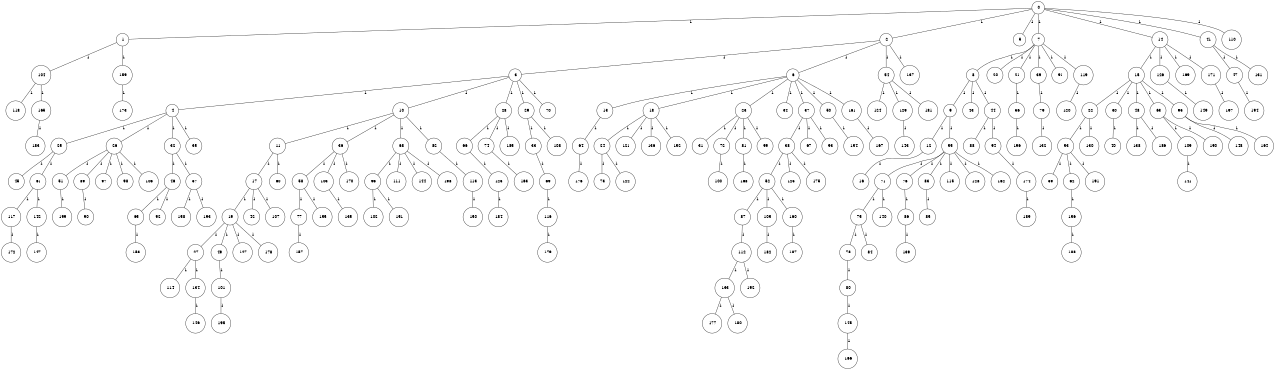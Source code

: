 graph G {
size="8.5,11;"
ratio = "expand;"
fixedsize="true;"
overlap="scale;"
node[shape=circle,width=.12,hight=.12,fontsize=12]
edge[fontsize=12]

0[label=" 0" color=black, pos="1.7929988,0.0016663303!"];
1[label=" 1" color=black, pos="0.049916535,2.9215915!"];
2[label=" 2" color=black, pos="2.2987195,1.9863028!"];
3[label=" 3" color=black, pos="0.012162194,2.6791303!"];
4[label=" 4" color=black, pos="1.2180493,1.6295114!"];
5[label=" 5" color=black, pos="0.49276998,1.3547225!"];
6[label=" 6" color=black, pos="2.7942734,1.2055591!"];
7[label=" 7" color=black, pos="1.9929406,1.1084273!"];
8[label=" 8" color=black, pos="2.1375326,2.4226113!"];
9[label=" 9" color=black, pos="0.12122932,0.59829197!"];
10[label=" 10" color=black, pos="1.9945653,2.9458426!"];
11[label=" 11" color=black, pos="1.9967773,1.6204342!"];
12[label=" 12" color=black, pos="0.39936808,0.92468293!"];
13[label=" 13" color=black, pos="2.266602,0.66894923!"];
14[label=" 14" color=black, pos="2.8704741,1.9350174!"];
15[label=" 15" color=black, pos="0.58008696,1.6493542!"];
16[label=" 16" color=black, pos="1.1535382,2.9050688!"];
17[label=" 17" color=black, pos="0.41616835,2.6947163!"];
18[label=" 18" color=black, pos="2.0879555,2.4174611!"];
19[label=" 19" color=black, pos="0.26553171,2.2995594!"];
20[label=" 20" color=black, pos="1.2878409,0.55703785!"];
21[label=" 21" color=black, pos="1.5036478,1.6153183!"];
22[label=" 22" color=black, pos="0.10049541,2.2375366!"];
23[label=" 23" color=black, pos="1.5937803,2.398202!"];
24[label=" 24" color=black, pos="0.95885629,1.022086!"];
25[label=" 25" color=black, pos="0.80663152,0.78575828!"];
26[label=" 26" color=black, pos="0.35736123,2.9793199!"];
27[label=" 27" color=black, pos="2.2411147,1.2877927!"];
28[label=" 28" color=black, pos="1.5031216,2.0833986!"];
29[label=" 29" color=black, pos="0.070817672,2.3808912!"];
30[label=" 30" color=black, pos="1.2490525,1.8518955!"];
31[label=" 31" color=black, pos="1.5053186,0.5901512!"];
32[label=" 32" color=black, pos="2.5533682,2.8391995!"];
33[label=" 33" color=black, pos="0.32903953,0.2545868!"];
34[label=" 34" color=black, pos="2.8281772,0.30929371!"];
35[label=" 35" color=black, pos="1.512786,2.5982476!"];
36[label=" 36" color=black, pos="1.441917,0.022676947!"];
37[label=" 37" color=black, pos="2.380363,1.6840478!"];
38[label=" 38" color=black, pos="2.021996,1.4722482!"];
39[label=" 39" color=black, pos="1.7860407,2.9914894!"];
40[label=" 40" color=black, pos="1.6746366,1.6994087!"];
41[label=" 41" color=black, pos="2.4556467,1.6900769!"];
42[label=" 42" color=black, pos="2.1879021,0.35311579!"];
43[label=" 43" color=black, pos="0.59645702,2.7165957!"];
44[label=" 44" color=black, pos="2.6330095,0.55110875!"];
45[label=" 45" color=black, pos="0.14284081,1.6427879!"];
46[label=" 46" color=black, pos="1.7710998,0.69215137!"];
47[label=" 47" color=black, pos="2.1774355,2.8965494!"];
48[label=" 48" color=black, pos="2.5143297,0.85574821!"];
49[label=" 49" color=black, pos="2.5499535,2.2538003!"];
50[label=" 50" color=black, pos="1.5451957,2.4385438!"];
51[label=" 51" color=black, pos="1.5582795,0.18002674!"];
52[label=" 52" color=black, pos="2.8944121,1.2046614!"];
53[label=" 53" color=black, pos="2.966292,0.20208972!"];
54[label=" 54" color=black, pos="1.9624855,0.29453233!"];
55[label=" 55" color=black, pos="2.5778819,0.99199307!"];
56[label=" 56" color=black, pos="0.78703982,1.062188!"];
57[label=" 57" color=black, pos="2.3935664,1.074849!"];
58[label=" 58" color=black, pos="2.9229044,1.0804147!"];
59[label=" 59" color=black, pos="0.6685323,2.6724728!"];
60[label=" 60" color=black, pos="1.9915769,0.60019732!"];
61[label=" 61" color=black, pos="2.7245836,0.6952608!"];
62[label=" 62" color=black, pos="2.6965281,1.8269901!"];
63[label=" 63" color=black, pos="1.1808749,0.36662164!"];
64[label=" 64" color=black, pos="0.6667244,2.304908!"];
65[label=" 65" color=black, pos="1.744798,1.9990528!"];
66[label=" 66" color=black, pos="2.8931499,2.1488863!"];
67[label=" 67" color=black, pos="1.3399089,0.12462661!"];
68[label=" 68" color=black, pos="2.6984934,0.28935485!"];
69[label=" 69" color=black, pos="2.527111,1.1101461!"];
70[label=" 70" color=black, pos="0.97440878,0.49804912!"];
71[label=" 71" color=black, pos="1.7561193,0.12319835!"];
72[label=" 72" color=black, pos="2.2934804,0.48313441!"];
73[label=" 73" color=black, pos="0.80786348,2.7059809!"];
74[label=" 74" color=black, pos="1.5616547,0.26269559!"];
75[label=" 75" color=black, pos="1.6762264,1.2330495!"];
76[label=" 76" color=black, pos="0.11214612,0.79779673!"];
77[label=" 77" color=black, pos="1.50702,1.8628962!"];
78[label=" 78" color=black, pos="2.8450789,2.6367124!"];
79[label=" 79" color=black, pos="1.2256161,0.024041834!"];
80[label=" 80" color=black, pos="0.18801718,1.557375!"];
81[label=" 81" color=black, pos="2.9893634,2.696894!"];
82[label=" 82" color=black, pos="0.11822308,1.4525818!"];
83[label=" 83" color=black, pos="1.3469118,0.16916917!"];
84[label=" 84" color=black, pos="0.20803559,0.098315013!"];
85[label=" 85" color=black, pos="0.87490871,2.1964843!"];
86[label=" 86" color=black, pos="1.3221565,1.3211858!"];
87[label=" 87" color=black, pos="0.59310755,1.066869!"];
88[label=" 88" color=black, pos="0.8524039,0.77700538!"];
89[label=" 89" color=black, pos="0.88759984,2.3927855!"];
90[label=" 90" color=black, pos="0.43348904,1.8002723!"];
91[label=" 91" color=black, pos="1.5309985,2.2394588!"];
92[label=" 92" color=black, pos="1.9364074,2.4540896!"];
93[label=" 93" color=black, pos="2.298985,2.5313038!"];
94[label=" 94" color=black, pos="2.4837708,0.16891399!"];
95[label=" 95" color=black, pos="1.1977172,2.858003!"];
96[label=" 96" color=black, pos="1.860027,1.8918885!"];
97[label=" 97" color=black, pos="0.10890783,1.7534498!"];
98[label=" 98" color=black, pos="2.1300412,1.3227977!"];
99[label=" 99" color=black, pos="1.5231636,2.4000737!"];
100[label=" 100" color=black, pos="1.9000303,0.27088717!"];
101[label=" 101" color=black, pos="2.5047373,0.8201568!"];
102[label=" 102" color=black, pos="1.6546805,2.0653864!"];
103[label=" 103" color=black, pos="1.2248538,2.9025188!"];
104[label=" 104" color=black, pos="2.5583978,2.8325076!"];
105[label=" 105" color=black, pos="2.0790812,2.2097025!"];
106[label=" 106" color=black, pos="0.1396795,0.87016206!"];
107[label=" 107" color=black, pos="2.0947568,1.1224142!"];
108[label=" 108" color=black, pos="0.1243991,0.19380248!"];
109[label=" 109" color=black, pos="0.19549226,2.6176445!"];
110[label=" 110" color=black, pos="0.0030300799,2.7025705!"];
111[label=" 111" color=black, pos="2.6064203,0.3127647!"];
112[label=" 112" color=black, pos="2.3994966,1.8321237!"];
113[label=" 113" color=black, pos="0.73122974,0.68770029!"];
114[label=" 114" color=black, pos="2.5743265,2.5337524!"];
115[label=" 115" color=black, pos="2.8280981,0.66387046!"];
116[label=" 116" color=black, pos="1.0494679,0.58163361!"];
117[label=" 117" color=black, pos="0.87163221,0.095132863!"];
118[label=" 118" color=black, pos="0.88230896,1.1025462!"];
119[label=" 119" color=black, pos="1.4027927,0.6535473!"];
120[label=" 120" color=black, pos="0.56058323,0.28086716!"];
121[label=" 121" color=black, pos="0.52749728,1.1627222!"];
122[label=" 122" color=black, pos="0.52642979,2.7709071!"];
123[label=" 123" color=black, pos="2.3526411,1.3070251!"];
124[label=" 124" color=black, pos="1.2924505,0.64706906!"];
125[label=" 125" color=black, pos="2.0879368,1.038745!"];
126[label=" 126" color=black, pos="1.5399053,1.458975!"];
127[label=" 127" color=black, pos="0.55660208,1.7449872!"];
128[label=" 128" color=black, pos="0.5981933,1.4089983!"];
129[label=" 129" color=black, pos="2.9944218,1.2275144!"];
130[label=" 130" color=black, pos="2.2681951,2.8753795!"];
131[label=" 131" color=black, pos="2.4331991,1.0229451!"];
132[label=" 132" color=black, pos="0.071063318,1.8897323!"];
133[label=" 133" color=black, pos="0.4122161,1.1292459!"];
134[label=" 134" color=black, pos="1.0697685,2.8948193!"];
135[label=" 135" color=black, pos="1.7007431,0.74355589!"];
136[label=" 136" color=black, pos="2.6656609,2.424627!"];
137[label=" 137" color=black, pos="1.7242747,0.18093431!"];
138[label=" 138" color=black, pos="2.6505629,2.6133059!"];
139[label=" 139" color=black, pos="1.2387184,0.80941155!"];
140[label=" 140" color=black, pos="1.3062652,1.4687819!"];
141[label=" 141" color=black, pos="2.6276211,2.6706027!"];
142[label=" 142" color=black, pos="2.1862486,2.3237602!"];
143[label=" 143" color=black, pos="1.2052284,2.1859282!"];
144[label=" 144" color=black, pos="2.2198703,0.53097199!"];
145[label=" 145" color=black, pos="0.26269664,2.9366147!"];
146[label=" 146" color=black, pos="2.7682201,2.9970215!"];
147[label=" 147" color=black, pos="1.1861716,1.3167203!"];
148[label=" 148" color=black, pos="0.50557691,0.21091812!"];
149[label=" 149" color=black, pos="1.3835299,1.8305877!"];
150[label=" 150" color=black, pos="1.4469427,2.4567703!"];
151[label=" 151" color=black, pos="2.2216639,0.52306046!"];
152[label=" 152" color=black, pos="2.2532537,0.38567914!"];
153[label=" 153" color=black, pos="0.76593876,2.4292099!"];
154[label=" 154" color=black, pos="1.8722144,2.5410974!"];
155[label=" 155" color=black, pos="0.23266454,0.55082287!"];
156[label=" 156" color=black, pos="1.6433199,0.87143947!"];
157[label=" 157" color=black, pos="1.6432618,2.5966284!"];
158[label=" 158" color=black, pos="2.856375,0.74237565!"];
159[label=" 159" color=black, pos="1.6960972,1.5195731!"];
160[label=" 160" color=black, pos="2.3194686,0.46530136!"];
161[label=" 161" color=black, pos="0.22754607,1.6195662!"];
162[label=" 162" color=black, pos="2.3207428,2.1581465!"];
163[label=" 163" color=black, pos="0.018481402,2.2916487!"];
164[label=" 164" color=black, pos="2.4707104,0.68865118!"];
165[label=" 165" color=black, pos="0.86511532,1.2041767!"];
166[label=" 166" color=black, pos="0.33867832,1.7995292!"];
167[label=" 167" color=black, pos="2.2119885,2.9841265!"];
168[label=" 168" color=black, pos="0.22435454,0.61686436!"];
169[label=" 169" color=black, pos="0.34393917,1.5516611!"];
170[label=" 170" color=black, pos="1.3970942,2.2180892!"];
171[label=" 171" color=black, pos="2.4187771,2.077377!"];
172[label=" 172" color=black, pos="0.67282614,2.0034597!"];
173[label=" 173" color=black, pos="0.051307742,0.25943176!"];
174[label=" 174" color=black, pos="0.15418869,1.4247616!"];
175[label=" 175" color=black, pos="2.3780633,2.8976342!"];
176[label=" 176" color=black, pos="1.858316,1.0543184!"];
177[label=" 177" color=black, pos="1.7509291,1.8669371!"];
178[label=" 178" color=black, pos="2.3157872,0.56359897!"];
179[label=" 179" color=black, pos="0.59476427,0.62405174!"];
180[label=" 180" color=black, pos="0.40700408,2.8055319!"];
181[label=" 181" color=black, pos="2.8351478,2.8482979!"];
182[label=" 182" color=black, pos="2.1239246,2.3555136!"];
183[label=" 183" color=black, pos="2.6819476,1.1044056!"];
184[label=" 184" color=black, pos="0.76764629,2.7425189!"];
185[label=" 185" color=black, pos="0.76470355,0.66659873!"];
186[label=" 186" color=black, pos="2.6944823,1.815055!"];
187[label=" 187" color=black, pos="1.8711736,2.556837!"];
188[label=" 188" color=black, pos="1.0666181,0.73648954!"];
189[label=" 189" color=black, pos="2.4273325,0.89110237!"];
190[label=" 190" color=black, pos="2.8578469,0.053244928!"];
191[label=" 191" color=black, pos="0.49976374,0.080058214!"];
192[label=" 192" color=black, pos="1.3163746,1.7859854!"];
193[label=" 193" color=black, pos="1.4320331,2.1615688!"];
194[label=" 194" color=black, pos="2.6827819,1.415762!"];
195[label=" 195" color=black, pos="1.4157305,1.8321332!"];
196[label=" 196" color=black, pos="2.3349679,1.3841146!"];
197[label=" 197" color=black, pos="1.1534102,1.3135575!"];
198[label=" 198" color=black, pos="0.5218329,1.5510516!"];
199[label=" 199" color=black, pos="0.52445294,1.2890067!"];
0--1[label="1"]
0--2[label="1"]
0--5[label="1"]
0--7[label="1"]
0--14[label="1"]
0--41[label="1"]
0--110[label="1"]
1--104[label="1"]
1--159[label="1"]
2--3[label="1"]
2--6[label="1"]
2--54[label="1"]
2--137[label="1"]
3--4[label="1"]
3--10[label="1"]
3--28[label="1"]
3--29[label="1"]
3--70[label="1"]
4--25[label="1"]
4--26[label="1"]
4--32[label="1"]
4--35[label="1"]
6--13[label="1"]
6--18[label="1"]
6--23[label="1"]
6--34[label="1"]
6--37[label="1"]
6--50[label="1"]
6--161[label="1"]
7--8[label="1"]
7--20[label="1"]
7--21[label="1"]
7--39[label="1"]
7--91[label="1"]
7--119[label="1"]
8--9[label="1"]
8--43[label="1"]
8--44[label="1"]
9--12[label="1"]
9--55[label="1"]
10--11[label="1"]
10--36[label="1"]
10--68[label="1"]
10--82[label="1"]
11--17[label="1"]
11--60[label="1"]
12--16[label="1"]
13--64[label="1"]
14--15[label="1"]
14--126[label="1"]
14--169[label="1"]
14--171[label="1"]
15--22[label="1"]
15--30[label="1"]
15--48[label="1"]
15--63[label="1"]
15--95[label="1"]
17--19[label="1"]
17--42[label="1"]
17--107[label="1"]
18--24[label="1"]
18--121[label="1"]
18--136[label="1"]
18--152[label="1"]
19--27[label="1"]
19--49[label="1"]
19--127[label="1"]
19--178[label="1"]
21--56[label="1"]
22--53[label="1"]
22--130[label="1"]
23--31[label="1"]
23--72[label="1"]
23--81[label="1"]
23--99[label="1"]
24--73[label="1"]
24--122[label="1"]
25--45[label="1"]
25--61[label="1"]
26--51[label="1"]
26--89[label="1"]
26--97[label="1"]
26--98[label="1"]
26--106[label="1"]
27--114[label="1"]
27--134[label="1"]
28--66[label="1"]
28--74[label="1"]
28--185[label="1"]
29--33[label="1"]
29--108[label="1"]
30--40[label="1"]
32--46[label="1"]
32--57[label="1"]
33--69[label="1"]
36--58[label="1"]
36--103[label="1"]
36--170[label="1"]
37--38[label="1"]
37--67[label="1"]
37--93[label="1"]
38--52[label="1"]
38--125[label="1"]
38--175[label="1"]
39--79[label="1"]
41--47[label="1"]
41--131[label="1"]
44--88[label="1"]
44--94[label="1"]
46--65[label="1"]
46--92[label="1"]
47--194[label="1"]
48--138[label="1"]
48--186[label="1"]
49--101[label="1"]
50--154[label="1"]
51--199[label="1"]
52--87[label="1"]
52--105[label="1"]
52--160[label="1"]
53--59[label="1"]
53--62[label="1"]
53--191[label="1"]
54--124[label="1"]
54--129[label="1"]
54--181[label="1"]
55--71[label="1"]
55--76[label="1"]
55--83[label="1"]
55--115[label="1"]
55--128[label="1"]
55--162[label="1"]
56--196[label="1"]
57--158[label="1"]
57--193[label="1"]
58--77[label="1"]
58--155[label="1"]
61--117[label="1"]
61--142[label="1"]
62--156[label="1"]
63--109[label="1"]
63--190[label="1"]
64--176[label="1"]
65--153[label="1"]
66--123[label="1"]
68--96[label="1"]
68--111[label="1"]
68--144[label="1"]
68--198[label="1"]
69--116[label="1"]
71--75[label="1"]
71--140[label="1"]
72--100[label="1"]
74--163[label="1"]
75--78[label="1"]
75--84[label="1"]
76--86[label="1"]
77--157[label="1"]
78--80[label="1"]
79--132[label="1"]
80--145[label="1"]
81--168[label="1"]
82--113[label="1"]
83--85[label="1"]
86--139[label="1"]
87--112[label="1"]
89--90[label="1"]
94--174[label="1"]
95--148[label="1"]
95--164[label="1"]
96--102[label="1"]
96--151[label="1"]
101--195[label="1"]
103--135[label="1"]
104--118[label="1"]
104--165[label="1"]
105--182[label="1"]
109--141[label="1"]
112--133[label="1"]
112--192[label="1"]
113--150[label="1"]
116--179[label="1"]
117--172[label="1"]
119--120[label="1"]
123--184[label="1"]
126--149[label="1"]
129--143[label="1"]
133--177[label="1"]
133--180[label="1"]
134--146[label="1"]
142--147[label="1"]
145--166[label="1"]
156--188[label="1"]
159--173[label="1"]
160--187[label="1"]
161--167[label="1"]
165--183[label="1"]
171--197[label="1"]
174--189[label="1"]

}
